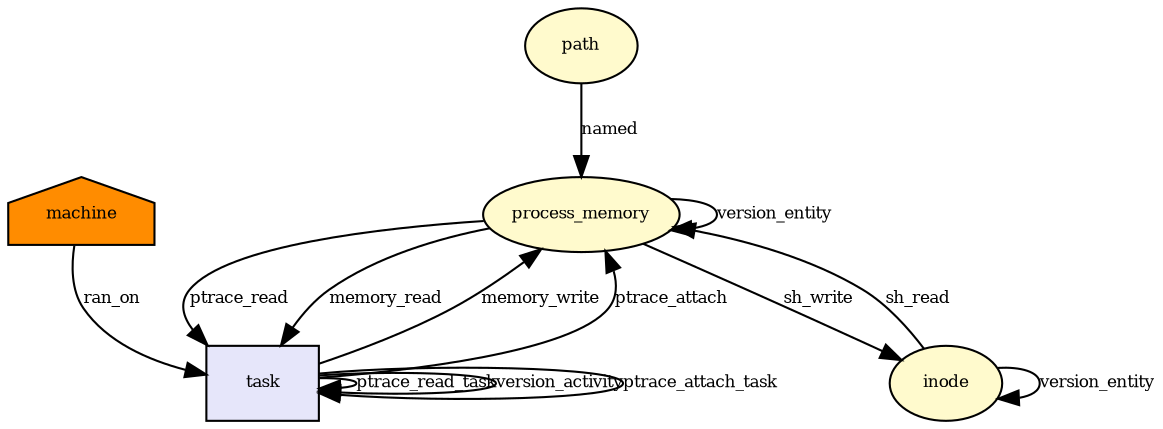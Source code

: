 digraph RGL__DirectedAdjacencyGraph {path[fontsize = 8,label = path,shape = ellipse, fillcolor="#fffacd", style = filled]

process_memory[fontsize = 8,label = process_memory,shape = ellipse, fillcolor="#fffacd", style = filled]

path -> process_memory[fontsize = 8,label = named]

machine[fontsize = 8,label = machine,shape = house, fillcolor="#ff8c00", style = filled]

task[fontsize = 8,label = task,shape = rectangle, fillcolor="#e6e6fa", style = filled]

machine -> task[fontsize = 8,label = ran_on]

task -> task[fontsize = 8,label = ptrace_read_task]

task -> task[fontsize = 8,label = version_activity]

process_memory -> task[fontsize = 8,label = ptrace_read]

task -> process_memory[fontsize = 8,label = memory_write]

process_memory -> process_memory[fontsize = 8,label = version_entity]

inode[fontsize = 8,label = inode,shape = ellipse, fillcolor="#fffacd", style = filled]

process_memory -> inode[fontsize = 8,label = sh_write]

inode -> inode[fontsize = 8,label = version_entity]

process_memory -> task[fontsize = 8,label = memory_read]

task -> process_memory[fontsize = 8,label = ptrace_attach]

inode -> process_memory[fontsize = 8,label = sh_read]

task -> task[fontsize = 8,label = ptrace_attach_task]

}